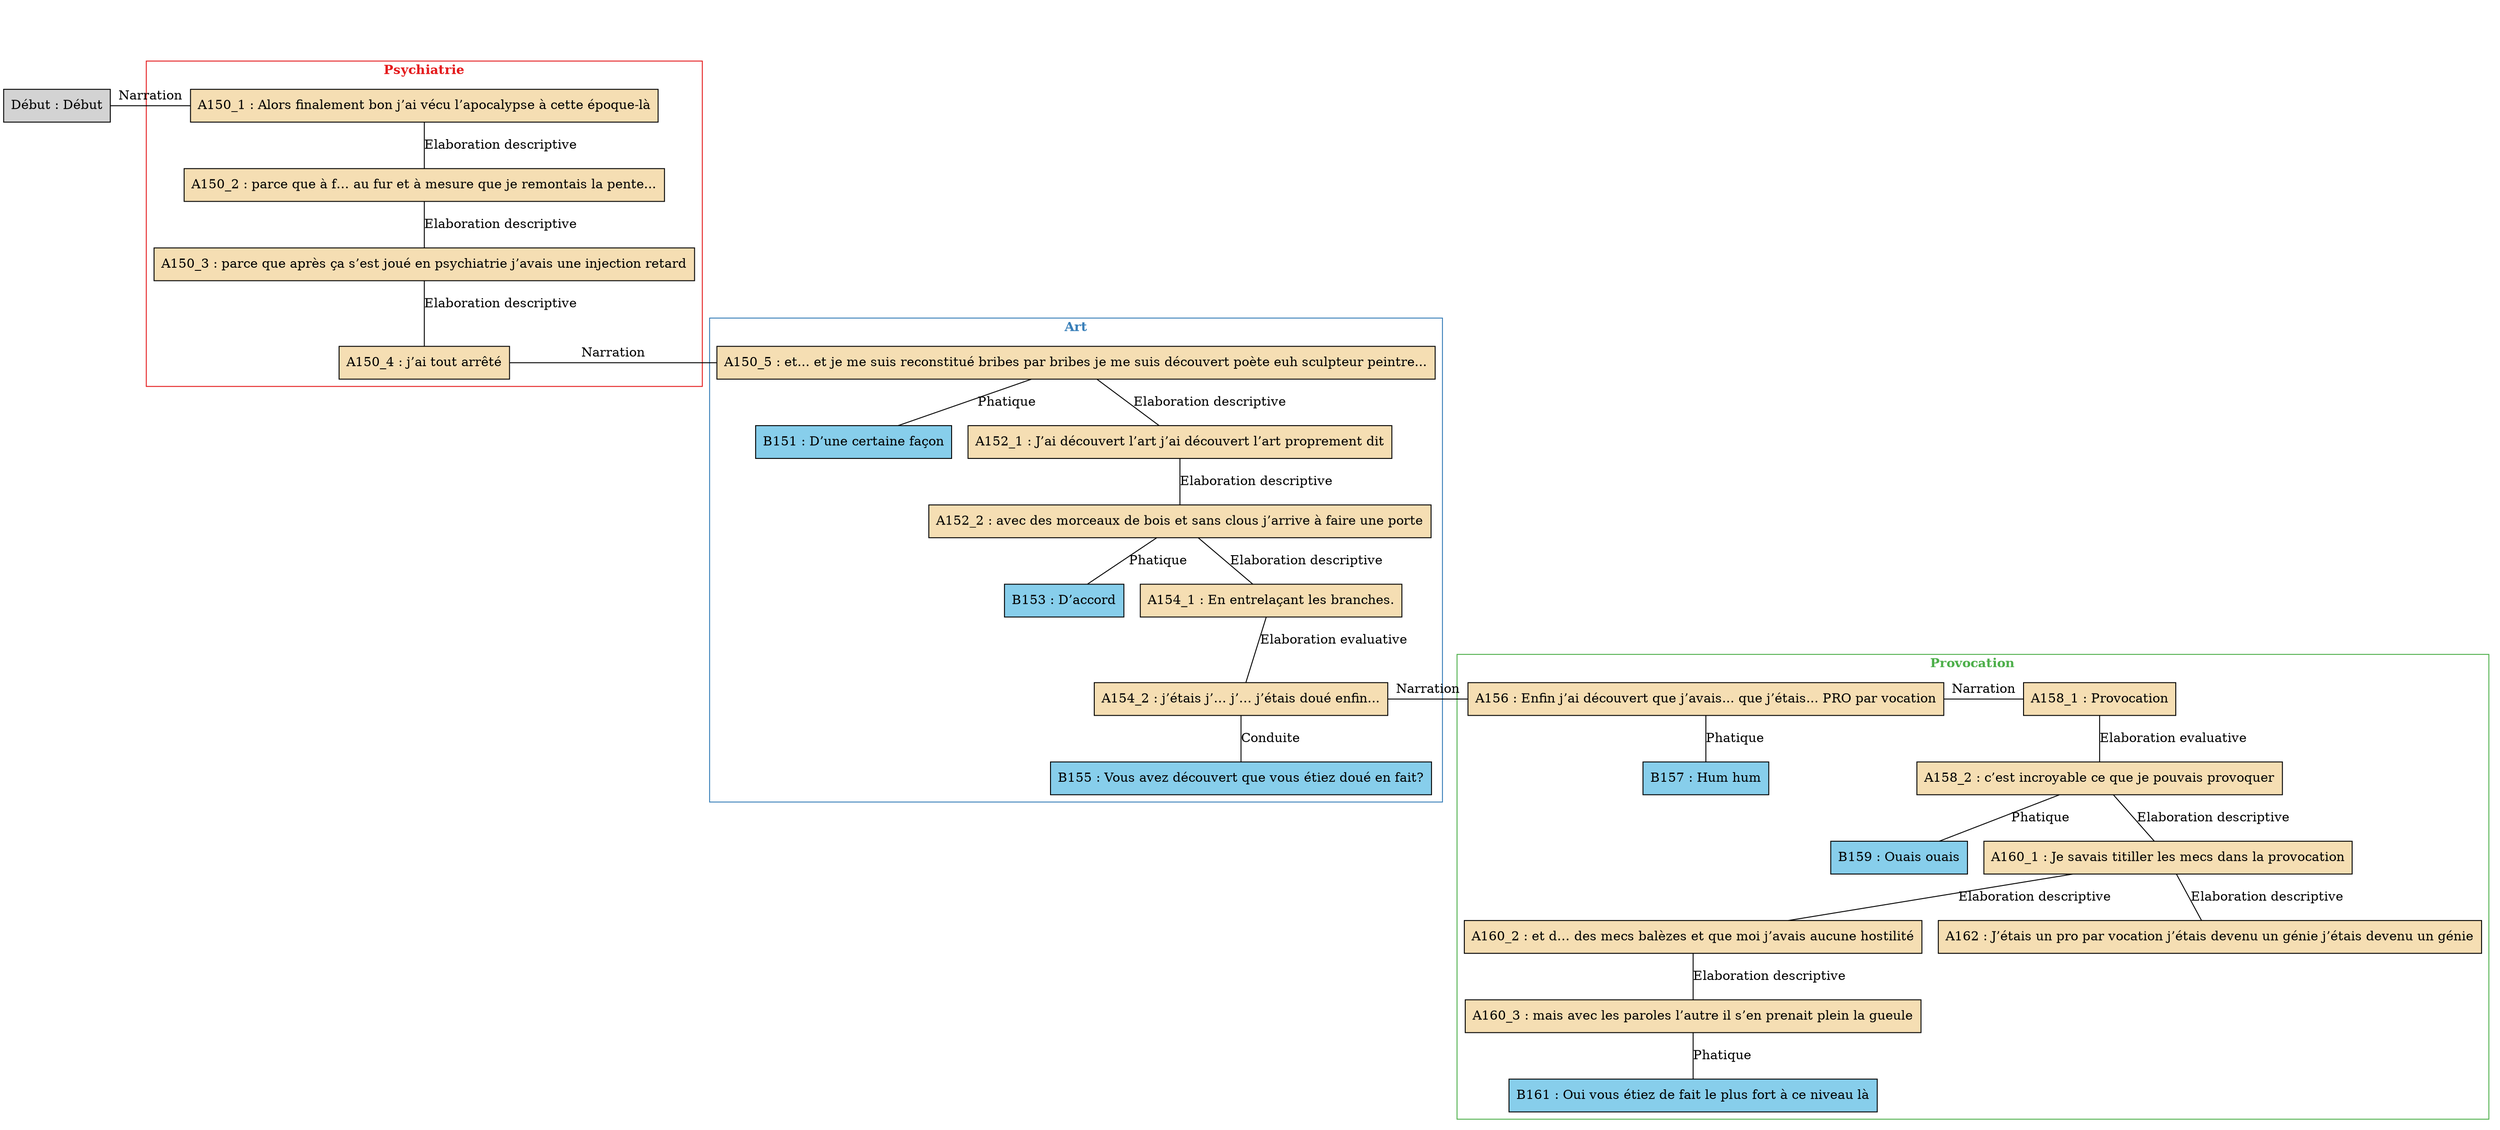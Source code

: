 digraph A04 {
	node [shape=box style=filled]
	newrank=true
	zero [style=invis]
	"Début" [label="Début : Début"]
	A150_1 [label="A150_1 : Alors finalement bon j’ai vécu l’apocalypse à cette époque-là" fillcolor=wheat]
	A150_2 [label="A150_2 : parce que à f… au fur et à mesure que je remontais la pente..." fillcolor=wheat]
	A150_3 [label="A150_3 : parce que après ça s’est joué en psychiatrie j’avais une injection retard" fillcolor=wheat]
	A150_4 [label="A150_4 : j’ai tout arrêté" fillcolor=wheat]
	A150_5 [label="A150_5 : et... et je me suis reconstitué bribes par bribes je me suis découvert poète euh sculpteur peintre..." fillcolor=wheat]
	B151 [label="B151 : D’une certaine façon" fillcolor=skyblue]
	A152_1 [label="A152_1 : J’ai découvert l’art j’ai découvert l’art proprement dit" fillcolor=wheat]
	A152_2 [label="A152_2 : avec des morceaux de bois et sans clous j’arrive à faire une porte" fillcolor=wheat]
	B153 [label="B153 : D’accord" fillcolor=skyblue]
	A154_1 [label="A154_1 : En entrelaçant les branches." fillcolor=wheat]
	A154_2 [label="A154_2 : j’étais j’… j’… j’étais doué enfin..." fillcolor=wheat]
	B155 [label="B155 : Vous avez découvert que vous étiez doué en fait?" fillcolor=skyblue]
	A156 [label="A156 : Enfin j’ai découvert que j’avais... que j’étais... PRO par vocation" fillcolor=wheat]
	B157 [label="B157 : Hum hum" fillcolor=skyblue]
	A158_1 [label="A158_1 : Provocation" fillcolor=wheat]
	A158_2 [label="A158_2 : c’est incroyable ce que je pouvais provoquer" fillcolor=wheat]
	B159 [label="B159 : Ouais ouais" fillcolor=skyblue]
	A160_1 [label="A160_1 : Je savais titiller les mecs dans la provocation" fillcolor=wheat]
	A160_2 [label="A160_2 : et d… des mecs balèzes et que moi j’avais aucune hostilité" fillcolor=wheat]
	A160_3 [label="A160_3 : mais avec les paroles l’autre il s’en prenait plein la gueule" fillcolor=wheat]
	B161 [label="B161 : Oui vous étiez de fait le plus fort à ce niveau là" fillcolor=skyblue]
	A162 [label="A162 : J’étais un pro par vocation j’étais devenu un génie j’étais devenu un génie" fillcolor=wheat]
	zero -> "Début" [label="" style=invis]
	zero -> A150_1 [style=invis weight=1]
	"Début" -> A150_1 [label=Narration constraint=false dir=none]
	A150_1 -> A150_2 [label="Elaboration descriptive" dir=none weight=2]
	A150_2 -> A150_3 [label="Elaboration descriptive" dir=none weight=2]
	A150_3 -> A150_4 [label="Elaboration descriptive" dir=none weight=2]
	A150_3 -> A150_5 [style=invis weight=1]
	A150_4 -> A150_5 [label=Narration constraint=false dir=none]
	A150_5 -> B151 [label=Phatique dir=none weight=2]
	A150_5 -> A152_1 [label="Elaboration descriptive" dir=none weight=2]
	A152_1 -> A152_2 [label="Elaboration descriptive" dir=none weight=2]
	A152_2 -> B153 [label=Phatique dir=none weight=2]
	A152_2 -> A154_1 [label="Elaboration descriptive" dir=none weight=2]
	A154_1 -> A154_2 [label="Elaboration evaluative" dir=none weight=2]
	A154_2 -> B155 [label=Conduite dir=none weight=2]
	A156 -> B157 [label=Phatique dir=none weight=2]
	A154_1 -> A156 [style=invis weight=1]
	A154_2 -> A156 [label=Narration constraint=false dir=none]
	A158_1 -> A158_2 [label="Elaboration evaluative" dir=none weight=2]
	A154_1 -> A158_1 [style=invis weight=1]
	A156 -> A158_1 [label=Narration constraint=false dir=none]
	A158_2 -> B159 [label=Phatique dir=none weight=2]
	A158_2 -> A160_1 [label="Elaboration descriptive" dir=none weight=2]
	A160_1 -> A160_2 [label="Elaboration descriptive" dir=none weight=2]
	A160_2 -> A160_3 [label="Elaboration descriptive" dir=none weight=2]
	A160_3 -> B161 [label=Phatique dir=none weight=2]
	A160_1 -> A162 [label="Elaboration descriptive" dir=none weight=2]
	subgraph cluster_1 {
		label=<<B>Psychiatrie</B>>
		colorscheme=set19
		color=1
		fontcolor=1
		A150_1
		A150_2
		A150_3
		A150_4
	}
	subgraph cluster_2 {
		label=<<B>Art</B>>
		colorscheme=set19
		color=2
		fontcolor=2
		A150_5
		B151
		A152_1
		A152_2
		B153
		A154_1
		A154_2
		B155
	}
	subgraph cluster_3 {
		label=<<B>Provocation</B>>
		colorscheme=set19
		color=3
		fontcolor=3
		A156
		B157
		A158_1
		A158_2
		B159
		A160_1
		A160_2
		A160_3
		B161
		A162
	}
}

